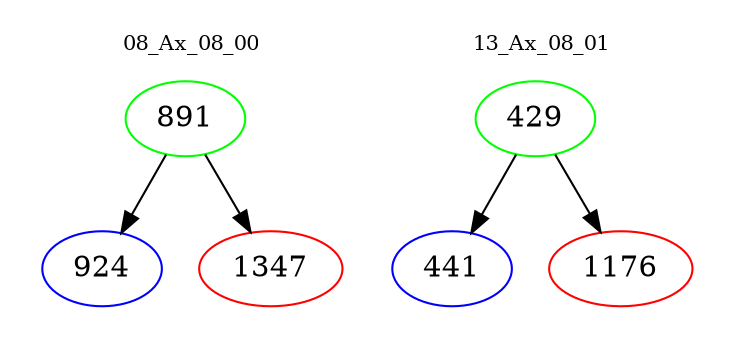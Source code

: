digraph{
subgraph cluster_0 {
color = white
label = "08_Ax_08_00";
fontsize=10;
T0_891 [label="891", color="green"]
T0_891 -> T0_924 [color="black"]
T0_924 [label="924", color="blue"]
T0_891 -> T0_1347 [color="black"]
T0_1347 [label="1347", color="red"]
}
subgraph cluster_1 {
color = white
label = "13_Ax_08_01";
fontsize=10;
T1_429 [label="429", color="green"]
T1_429 -> T1_441 [color="black"]
T1_441 [label="441", color="blue"]
T1_429 -> T1_1176 [color="black"]
T1_1176 [label="1176", color="red"]
}
}
